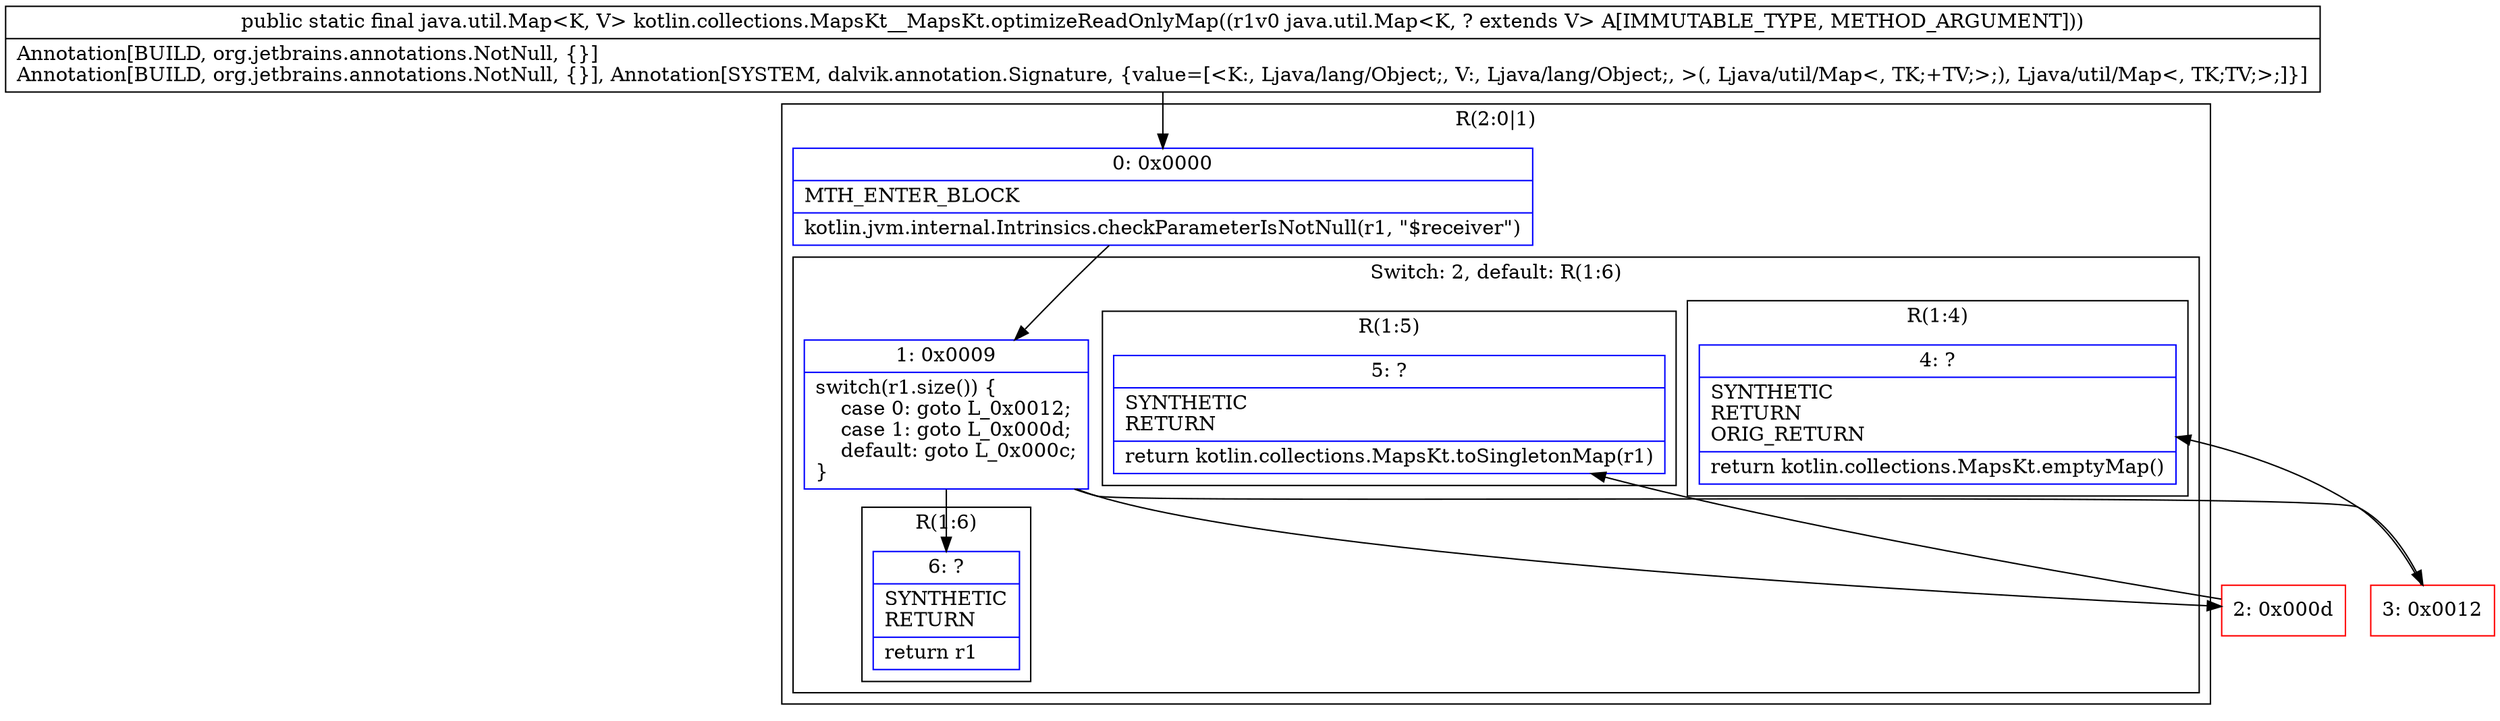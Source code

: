 digraph "CFG forkotlin.collections.MapsKt__MapsKt.optimizeReadOnlyMap(Ljava\/util\/Map;)Ljava\/util\/Map;" {
subgraph cluster_Region_1993283445 {
label = "R(2:0|1)";
node [shape=record,color=blue];
Node_0 [shape=record,label="{0\:\ 0x0000|MTH_ENTER_BLOCK\l|kotlin.jvm.internal.Intrinsics.checkParameterIsNotNull(r1, \"$receiver\")\l}"];
subgraph cluster_SwitchRegion_1619777724 {
label = "Switch: 2, default: R(1:6)";
node [shape=record,color=blue];
Node_1 [shape=record,label="{1\:\ 0x0009|switch(r1.size()) \{\l    case 0: goto L_0x0012;\l    case 1: goto L_0x000d;\l    default: goto L_0x000c;\l\}\l}"];
subgraph cluster_Region_2041477733 {
label = "R(1:4)";
node [shape=record,color=blue];
Node_4 [shape=record,label="{4\:\ ?|SYNTHETIC\lRETURN\lORIG_RETURN\l|return kotlin.collections.MapsKt.emptyMap()\l}"];
}
subgraph cluster_Region_632742107 {
label = "R(1:5)";
node [shape=record,color=blue];
Node_5 [shape=record,label="{5\:\ ?|SYNTHETIC\lRETURN\l|return kotlin.collections.MapsKt.toSingletonMap(r1)\l}"];
}
subgraph cluster_Region_734805927 {
label = "R(1:6)";
node [shape=record,color=blue];
Node_6 [shape=record,label="{6\:\ ?|SYNTHETIC\lRETURN\l|return r1\l}"];
}
}
}
Node_2 [shape=record,color=red,label="{2\:\ 0x000d}"];
Node_3 [shape=record,color=red,label="{3\:\ 0x0012}"];
MethodNode[shape=record,label="{public static final java.util.Map\<K, V\> kotlin.collections.MapsKt__MapsKt.optimizeReadOnlyMap((r1v0 java.util.Map\<K, ? extends V\> A[IMMUTABLE_TYPE, METHOD_ARGUMENT]))  | Annotation[BUILD, org.jetbrains.annotations.NotNull, \{\}]\lAnnotation[BUILD, org.jetbrains.annotations.NotNull, \{\}], Annotation[SYSTEM, dalvik.annotation.Signature, \{value=[\<K:, Ljava\/lang\/Object;, V:, Ljava\/lang\/Object;, \>(, Ljava\/util\/Map\<, TK;+TV;\>;), Ljava\/util\/Map\<, TK;TV;\>;]\}]\l}"];
MethodNode -> Node_0;
Node_0 -> Node_1;
Node_1 -> Node_2;
Node_1 -> Node_3;
Node_1 -> Node_6;
Node_2 -> Node_5;
Node_3 -> Node_4;
}

